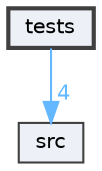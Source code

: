 digraph "tests"
{
 // INTERACTIVE_SVG=YES
 // LATEX_PDF_SIZE
  bgcolor="transparent";
  edge [fontname=Helvetica,fontsize=10,labelfontname=Helvetica,labelfontsize=10];
  node [fontname=Helvetica,fontsize=10,shape=box,height=0.2,width=0.4];
  compound=true
  dir_59425e443f801f1f2fd8bbe4959a3ccf [label="tests", fillcolor="#edf0f7", color="grey25", style="filled,bold", URL="dir_59425e443f801f1f2fd8bbe4959a3ccf.html",tooltip=""];
  dir_68267d1309a1af8e8297ef4c3efbcdba [label="src", fillcolor="#edf0f7", color="grey25", style="filled", URL="dir_68267d1309a1af8e8297ef4c3efbcdba.html",tooltip=""];
  dir_59425e443f801f1f2fd8bbe4959a3ccf->dir_68267d1309a1af8e8297ef4c3efbcdba [headlabel="4", labeldistance=1.5 headhref="dir_000001_000000.html" href="dir_000001_000000.html" color="steelblue1" fontcolor="steelblue1"];
}
